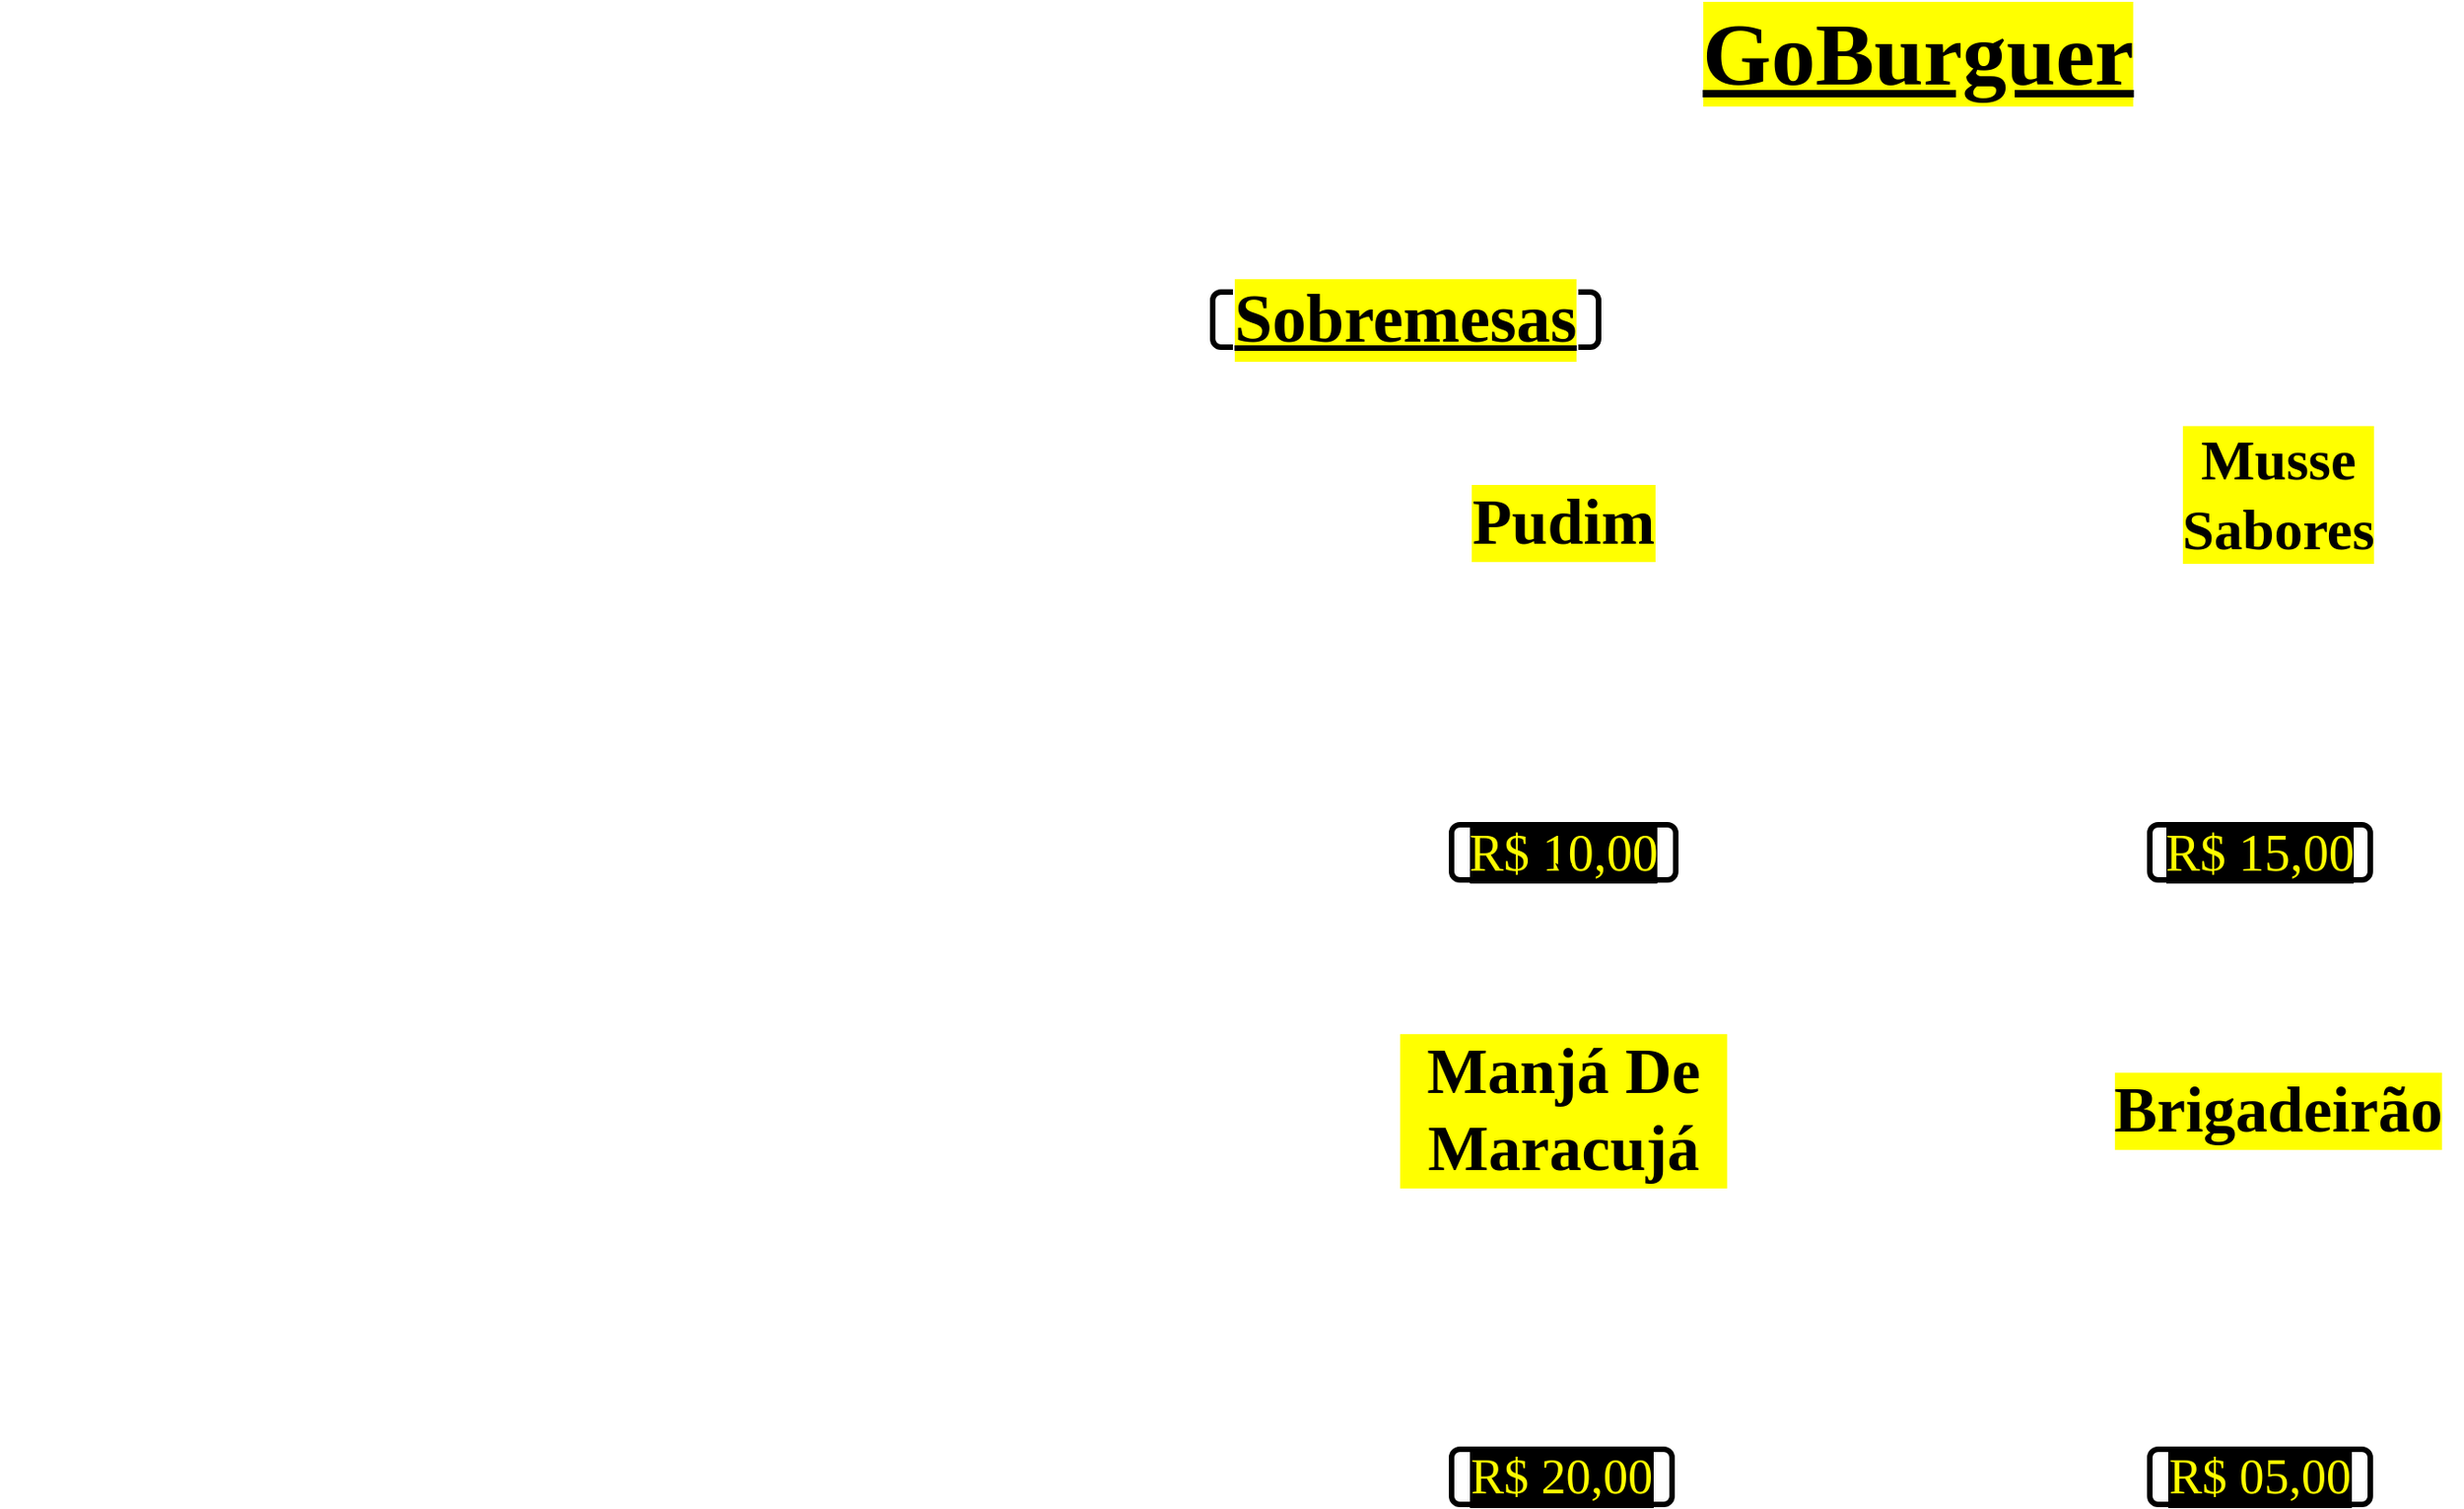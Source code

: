 <mxfile version="13.9.5" type="device"><diagram id="53_TwdUcdzLESIIQcuFB" name="Página-1"><mxGraphModel dx="2563" dy="1068" grid="1" gridSize="10" guides="1" tooltips="1" connect="0" arrows="0" fold="1" page="1" pageScale="1" pageWidth="827" pageHeight="1169" math="0" shadow="0"><root><mxCell id="0"/><mxCell id="1" parent="0"/><mxCell id="4vZ_1Z6FgyEFx3VvzYK_-1" value="GoBurguer" style="text;html=1;strokeColor=none;fillColor=none;align=center;verticalAlign=middle;whiteSpace=wrap;rounded=0;strokeWidth=3;fontSize=48;fontStyle=5;fontFamily=Comic Sans MS;labelBackgroundColor=#FFFF00;" vertex="1" parent="1"><mxGeometry x="394" y="70" width="40" height="20" as="geometry"/></mxCell><mxCell id="4vZ_1Z6FgyEFx3VvzYK_-3" value="Sobremesas" style="rounded=1;whiteSpace=wrap;html=1;strokeWidth=3;fontFamily=Comic Sans MS;fontSize=37;labelBackgroundColor=#FFFF00;labelBorderColor=#FFFFFF;fontStyle=5" vertex="1" parent="1"><mxGeometry x="30" y="210" width="210" height="30" as="geometry"/></mxCell><mxCell id="4vZ_1Z6FgyEFx3VvzYK_-4" value="&lt;font color=&quot;#000000&quot; style=&quot;font-size: 35px;&quot;&gt;Pudim&lt;/font&gt;" style="text;html=1;strokeColor=none;fillColor=none;align=center;verticalAlign=middle;whiteSpace=wrap;rounded=0;labelBackgroundColor=#FFFF00;fontFamily=Comic Sans MS;fontSize=35;fontColor=#FFFF00;fontStyle=1" vertex="1" parent="1"><mxGeometry x="201" y="260" width="40" height="150" as="geometry"/></mxCell><mxCell id="4vZ_1Z6FgyEFx3VvzYK_-5" value="&lt;h1&gt;&lt;br&gt;&lt;/h1&gt;" style="text;html=1;strokeColor=none;fillColor=none;spacing=5;spacingTop=-20;whiteSpace=wrap;overflow=hidden;rounded=0;labelBackgroundColor=none;fontFamily=Comic Sans MS;fontSize=35;fontColor=#FFFF00;" vertex="1" parent="1"><mxGeometry x="-630" y="430" width="190" height="120" as="geometry"/></mxCell><mxCell id="4vZ_1Z6FgyEFx3VvzYK_-9" style="edgeStyle=orthogonalEdgeStyle;rounded=0;orthogonalLoop=1;jettySize=auto;html=1;exitX=0.5;exitY=0;exitDx=0;exitDy=0;entryX=0.5;entryY=1;entryDx=0;entryDy=0;fontFamily=Comic Sans MS;fontSize=27;fontColor=#FFFF00;" edge="1" parent="1" source="4vZ_1Z6FgyEFx3VvzYK_-6" target="4vZ_1Z6FgyEFx3VvzYK_-6"><mxGeometry relative="1" as="geometry"/></mxCell><mxCell id="4vZ_1Z6FgyEFx3VvzYK_-6" value="R$ 10,00" style="rounded=1;whiteSpace=wrap;html=1;labelBackgroundColor=#000000;strokeWidth=3;fontFamily=Comic Sans MS;fontSize=28;fontColor=#FFFF00;" vertex="1" parent="1"><mxGeometry x="160" y="500" width="122" height="30" as="geometry"/></mxCell><mxCell id="4vZ_1Z6FgyEFx3VvzYK_-12" style="edgeStyle=orthogonalEdgeStyle;rounded=0;orthogonalLoop=1;jettySize=auto;html=1;exitX=0.5;exitY=0;exitDx=0;exitDy=0;entryX=0.5;entryY=1;entryDx=0;entryDy=0;fontFamily=Comic Sans MS;fontSize=27;fontColor=#FFFF00;" edge="1" parent="1" source="4vZ_1Z6FgyEFx3VvzYK_-6" target="4vZ_1Z6FgyEFx3VvzYK_-6"><mxGeometry relative="1" as="geometry"/></mxCell><mxCell id="4vZ_1Z6FgyEFx3VvzYK_-13" value="R$ 15,00" style="rounded=1;whiteSpace=wrap;html=1;labelBackgroundColor=#000000;strokeWidth=3;fontFamily=Comic Sans MS;fontSize=28;fontColor=#FFFF00;" vertex="1" parent="1"><mxGeometry x="540" y="500" width="120" height="30" as="geometry"/></mxCell><mxCell id="4vZ_1Z6FgyEFx3VvzYK_-14" value="Musse Sabores" style="text;html=1;strokeColor=none;fillColor=none;align=center;verticalAlign=middle;whiteSpace=wrap;rounded=0;labelBackgroundColor=#FFFF00;fontFamily=Comic Sans MS;fontSize=31;fontStyle=1" vertex="1" parent="1"><mxGeometry x="590" y="280" width="40" height="80" as="geometry"/></mxCell><mxCell id="4vZ_1Z6FgyEFx3VvzYK_-15" value="R$ 20,00" style="rounded=1;whiteSpace=wrap;html=1;labelBackgroundColor=#000000;strokeWidth=3;fontFamily=Comic Sans MS;fontSize=27;fontColor=#FFFF00;" vertex="1" parent="1"><mxGeometry x="160" y="840" width="120" height="30" as="geometry"/></mxCell><mxCell id="4vZ_1Z6FgyEFx3VvzYK_-16" value="R$ 05,00" style="rounded=1;whiteSpace=wrap;html=1;labelBackgroundColor=#000000;strokeWidth=3;fontFamily=Comic Sans MS;fontSize=27;fontColor=#FFFF00;" vertex="1" parent="1"><mxGeometry x="540" y="840" width="120" height="30" as="geometry"/></mxCell><mxCell id="4vZ_1Z6FgyEFx3VvzYK_-17" value="&lt;font color=&quot;#000000&quot;&gt;Manjá De Maracujá&lt;/font&gt;" style="text;html=1;strokeColor=none;fillColor=none;align=center;verticalAlign=middle;whiteSpace=wrap;rounded=0;labelBackgroundColor=#FFFF00;fontFamily=Comic Sans MS;fontSize=35;fontColor=#FFFF00;fontStyle=1" vertex="1" parent="1"><mxGeometry x="131" y="630" width="180" height="50" as="geometry"/></mxCell><mxCell id="4vZ_1Z6FgyEFx3VvzYK_-18" value="&lt;font color=&quot;#000000&quot; style=&quot;font-size: 35px&quot;&gt;Brigadeirão&lt;/font&gt;" style="text;html=1;strokeColor=none;fillColor=none;align=center;verticalAlign=middle;whiteSpace=wrap;rounded=0;labelBackgroundColor=#FFFF00;fontFamily=Comic Sans MS;fontSize=35;fontColor=#FFFF00;fontStyle=1" vertex="1" parent="1"><mxGeometry x="510" y="580" width="200" height="150" as="geometry"/></mxCell></root></mxGraphModel></diagram></mxfile>